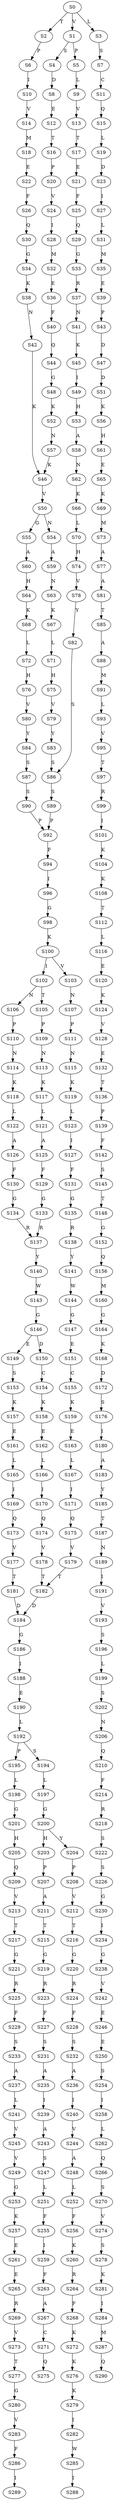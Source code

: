 strict digraph  {
	S0 -> S1 [ label = V ];
	S0 -> S2 [ label = T ];
	S0 -> S3 [ label = L ];
	S1 -> S4 [ label = S ];
	S1 -> S5 [ label = P ];
	S2 -> S6 [ label = P ];
	S3 -> S7 [ label = S ];
	S4 -> S8 [ label = D ];
	S5 -> S9 [ label = L ];
	S6 -> S10 [ label = I ];
	S7 -> S11 [ label = C ];
	S8 -> S12 [ label = E ];
	S9 -> S13 [ label = V ];
	S10 -> S14 [ label = V ];
	S11 -> S15 [ label = Q ];
	S12 -> S16 [ label = T ];
	S13 -> S17 [ label = T ];
	S14 -> S18 [ label = M ];
	S15 -> S19 [ label = L ];
	S16 -> S20 [ label = P ];
	S17 -> S21 [ label = E ];
	S18 -> S22 [ label = E ];
	S19 -> S23 [ label = D ];
	S20 -> S24 [ label = V ];
	S21 -> S25 [ label = F ];
	S22 -> S26 [ label = F ];
	S23 -> S27 [ label = I ];
	S24 -> S28 [ label = I ];
	S25 -> S29 [ label = Q ];
	S26 -> S30 [ label = Q ];
	S27 -> S31 [ label = L ];
	S28 -> S32 [ label = M ];
	S29 -> S33 [ label = G ];
	S30 -> S34 [ label = G ];
	S31 -> S35 [ label = M ];
	S32 -> S36 [ label = E ];
	S33 -> S37 [ label = R ];
	S34 -> S38 [ label = K ];
	S35 -> S39 [ label = E ];
	S36 -> S40 [ label = F ];
	S37 -> S41 [ label = N ];
	S38 -> S42 [ label = N ];
	S39 -> S43 [ label = P ];
	S40 -> S44 [ label = Q ];
	S41 -> S45 [ label = K ];
	S42 -> S46 [ label = K ];
	S43 -> S47 [ label = D ];
	S44 -> S48 [ label = G ];
	S45 -> S49 [ label = I ];
	S46 -> S50 [ label = V ];
	S47 -> S51 [ label = D ];
	S48 -> S52 [ label = K ];
	S49 -> S53 [ label = H ];
	S50 -> S54 [ label = N ];
	S50 -> S55 [ label = G ];
	S51 -> S56 [ label = K ];
	S52 -> S57 [ label = N ];
	S53 -> S58 [ label = A ];
	S54 -> S59 [ label = A ];
	S55 -> S60 [ label = A ];
	S56 -> S61 [ label = H ];
	S57 -> S46 [ label = K ];
	S58 -> S62 [ label = N ];
	S59 -> S63 [ label = N ];
	S60 -> S64 [ label = H ];
	S61 -> S65 [ label = E ];
	S62 -> S66 [ label = K ];
	S63 -> S67 [ label = K ];
	S64 -> S68 [ label = K ];
	S65 -> S69 [ label = K ];
	S66 -> S70 [ label = L ];
	S67 -> S71 [ label = L ];
	S68 -> S72 [ label = L ];
	S69 -> S73 [ label = M ];
	S70 -> S74 [ label = H ];
	S71 -> S75 [ label = H ];
	S72 -> S76 [ label = H ];
	S73 -> S77 [ label = A ];
	S74 -> S78 [ label = V ];
	S75 -> S79 [ label = V ];
	S76 -> S80 [ label = V ];
	S77 -> S81 [ label = A ];
	S78 -> S82 [ label = Y ];
	S79 -> S83 [ label = Y ];
	S80 -> S84 [ label = Y ];
	S81 -> S85 [ label = T ];
	S82 -> S86 [ label = S ];
	S83 -> S86 [ label = S ];
	S84 -> S87 [ label = S ];
	S85 -> S88 [ label = A ];
	S86 -> S89 [ label = S ];
	S87 -> S90 [ label = S ];
	S88 -> S91 [ label = M ];
	S89 -> S92 [ label = P ];
	S90 -> S92 [ label = P ];
	S91 -> S93 [ label = L ];
	S92 -> S94 [ label = F ];
	S93 -> S95 [ label = V ];
	S94 -> S96 [ label = I ];
	S95 -> S97 [ label = T ];
	S96 -> S98 [ label = G ];
	S97 -> S99 [ label = R ];
	S98 -> S100 [ label = K ];
	S99 -> S101 [ label = I ];
	S100 -> S102 [ label = I ];
	S100 -> S103 [ label = V ];
	S101 -> S104 [ label = K ];
	S102 -> S105 [ label = T ];
	S102 -> S106 [ label = N ];
	S103 -> S107 [ label = N ];
	S104 -> S108 [ label = K ];
	S105 -> S109 [ label = P ];
	S106 -> S110 [ label = P ];
	S107 -> S111 [ label = P ];
	S108 -> S112 [ label = T ];
	S109 -> S113 [ label = N ];
	S110 -> S114 [ label = N ];
	S111 -> S115 [ label = N ];
	S112 -> S116 [ label = L ];
	S113 -> S117 [ label = K ];
	S114 -> S118 [ label = K ];
	S115 -> S119 [ label = K ];
	S116 -> S120 [ label = E ];
	S117 -> S121 [ label = L ];
	S118 -> S122 [ label = L ];
	S119 -> S123 [ label = L ];
	S120 -> S124 [ label = K ];
	S121 -> S125 [ label = A ];
	S122 -> S126 [ label = A ];
	S123 -> S127 [ label = I ];
	S124 -> S128 [ label = V ];
	S125 -> S129 [ label = F ];
	S126 -> S130 [ label = F ];
	S127 -> S131 [ label = F ];
	S128 -> S132 [ label = E ];
	S129 -> S133 [ label = G ];
	S130 -> S134 [ label = G ];
	S131 -> S135 [ label = G ];
	S132 -> S136 [ label = T ];
	S133 -> S137 [ label = R ];
	S134 -> S137 [ label = R ];
	S135 -> S138 [ label = R ];
	S136 -> S139 [ label = P ];
	S137 -> S140 [ label = Y ];
	S138 -> S141 [ label = Y ];
	S139 -> S142 [ label = F ];
	S140 -> S143 [ label = W ];
	S141 -> S144 [ label = W ];
	S142 -> S145 [ label = S ];
	S143 -> S146 [ label = G ];
	S144 -> S147 [ label = G ];
	S145 -> S148 [ label = T ];
	S146 -> S149 [ label = E ];
	S146 -> S150 [ label = D ];
	S147 -> S151 [ label = E ];
	S148 -> S152 [ label = G ];
	S149 -> S153 [ label = S ];
	S150 -> S154 [ label = C ];
	S151 -> S155 [ label = C ];
	S152 -> S156 [ label = Q ];
	S153 -> S157 [ label = K ];
	S154 -> S158 [ label = K ];
	S155 -> S159 [ label = K ];
	S156 -> S160 [ label = M ];
	S157 -> S161 [ label = E ];
	S158 -> S162 [ label = E ];
	S159 -> S163 [ label = E ];
	S160 -> S164 [ label = G ];
	S161 -> S165 [ label = L ];
	S162 -> S166 [ label = L ];
	S163 -> S167 [ label = L ];
	S164 -> S168 [ label = K ];
	S165 -> S169 [ label = I ];
	S166 -> S170 [ label = I ];
	S167 -> S171 [ label = I ];
	S168 -> S172 [ label = D ];
	S169 -> S173 [ label = Q ];
	S170 -> S174 [ label = Q ];
	S171 -> S175 [ label = Q ];
	S172 -> S176 [ label = S ];
	S173 -> S177 [ label = V ];
	S174 -> S178 [ label = V ];
	S175 -> S179 [ label = V ];
	S176 -> S180 [ label = I ];
	S177 -> S181 [ label = T ];
	S178 -> S182 [ label = T ];
	S179 -> S182 [ label = T ];
	S180 -> S183 [ label = A ];
	S181 -> S184 [ label = D ];
	S182 -> S184 [ label = D ];
	S183 -> S185 [ label = Y ];
	S184 -> S186 [ label = G ];
	S185 -> S187 [ label = T ];
	S186 -> S188 [ label = I ];
	S187 -> S189 [ label = N ];
	S188 -> S190 [ label = E ];
	S189 -> S191 [ label = I ];
	S190 -> S192 [ label = L ];
	S191 -> S193 [ label = V ];
	S192 -> S194 [ label = S ];
	S192 -> S195 [ label = P ];
	S193 -> S196 [ label = S ];
	S194 -> S197 [ label = L ];
	S195 -> S198 [ label = L ];
	S196 -> S199 [ label = L ];
	S197 -> S200 [ label = G ];
	S198 -> S201 [ label = G ];
	S199 -> S202 [ label = S ];
	S200 -> S203 [ label = H ];
	S200 -> S204 [ label = Y ];
	S201 -> S205 [ label = H ];
	S202 -> S206 [ label = N ];
	S203 -> S207 [ label = P ];
	S204 -> S208 [ label = P ];
	S205 -> S209 [ label = Q ];
	S206 -> S210 [ label = Q ];
	S207 -> S211 [ label = A ];
	S208 -> S212 [ label = V ];
	S209 -> S213 [ label = V ];
	S210 -> S214 [ label = F ];
	S211 -> S215 [ label = T ];
	S212 -> S216 [ label = T ];
	S213 -> S217 [ label = T ];
	S214 -> S218 [ label = R ];
	S215 -> S219 [ label = G ];
	S216 -> S220 [ label = G ];
	S217 -> S221 [ label = G ];
	S218 -> S222 [ label = S ];
	S219 -> S223 [ label = R ];
	S220 -> S224 [ label = R ];
	S221 -> S225 [ label = R ];
	S222 -> S226 [ label = S ];
	S223 -> S227 [ label = F ];
	S224 -> S228 [ label = F ];
	S225 -> S229 [ label = F ];
	S226 -> S230 [ label = G ];
	S227 -> S231 [ label = S ];
	S228 -> S232 [ label = S ];
	S229 -> S233 [ label = S ];
	S230 -> S234 [ label = I ];
	S231 -> S235 [ label = A ];
	S232 -> S236 [ label = A ];
	S233 -> S237 [ label = A ];
	S234 -> S238 [ label = G ];
	S235 -> S239 [ label = I ];
	S236 -> S240 [ label = I ];
	S237 -> S241 [ label = L ];
	S238 -> S242 [ label = V ];
	S239 -> S243 [ label = A ];
	S240 -> S244 [ label = V ];
	S241 -> S245 [ label = V ];
	S242 -> S246 [ label = E ];
	S243 -> S247 [ label = S ];
	S244 -> S248 [ label = A ];
	S245 -> S249 [ label = V ];
	S246 -> S250 [ label = E ];
	S247 -> S251 [ label = L ];
	S248 -> S252 [ label = L ];
	S249 -> S253 [ label = G ];
	S250 -> S254 [ label = S ];
	S251 -> S255 [ label = F ];
	S252 -> S256 [ label = F ];
	S253 -> S257 [ label = K ];
	S254 -> S258 [ label = I ];
	S255 -> S259 [ label = I ];
	S256 -> S260 [ label = K ];
	S257 -> S261 [ label = E ];
	S258 -> S262 [ label = L ];
	S259 -> S263 [ label = F ];
	S260 -> S264 [ label = R ];
	S261 -> S265 [ label = E ];
	S262 -> S266 [ label = Q ];
	S263 -> S267 [ label = A ];
	S264 -> S268 [ label = F ];
	S265 -> S269 [ label = R ];
	S266 -> S270 [ label = S ];
	S267 -> S271 [ label = C ];
	S268 -> S272 [ label = K ];
	S269 -> S273 [ label = V ];
	S270 -> S274 [ label = V ];
	S271 -> S275 [ label = Q ];
	S272 -> S276 [ label = K ];
	S273 -> S277 [ label = T ];
	S274 -> S278 [ label = S ];
	S276 -> S279 [ label = K ];
	S277 -> S280 [ label = G ];
	S278 -> S281 [ label = K ];
	S279 -> S282 [ label = I ];
	S280 -> S283 [ label = V ];
	S281 -> S284 [ label = I ];
	S282 -> S285 [ label = W ];
	S283 -> S286 [ label = F ];
	S284 -> S287 [ label = M ];
	S285 -> S288 [ label = I ];
	S286 -> S289 [ label = I ];
	S287 -> S290 [ label = Q ];
}
